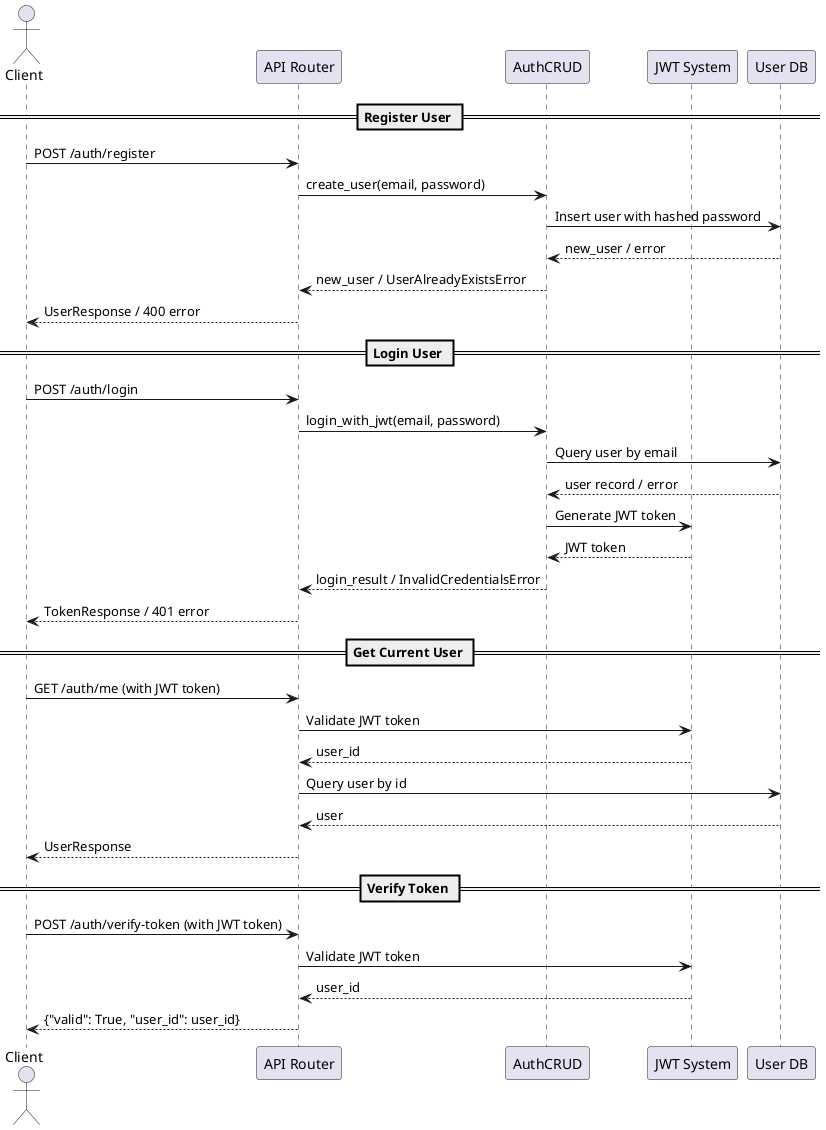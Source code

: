@startuml
' Set the diagram type to sequence at the top—this avoids ambiguity

actor Client
participant "API Router" as API
participant "AuthCRUD"
participant "JWT System"
participant "User DB"

== Register User ==
Client -> API: POST /auth/register
API -> AuthCRUD: create_user(email, password)
AuthCRUD -> "User DB": Insert user with hashed password
"User DB" --> AuthCRUD: new_user / error
AuthCRUD --> API: new_user / UserAlreadyExistsError
API --> Client: UserResponse / 400 error

== Login User ==
Client -> API: POST /auth/login
API -> AuthCRUD: login_with_jwt(email, password)
AuthCRUD -> "User DB": Query user by email
"User DB" --> AuthCRUD: user record / error
AuthCRUD -> "JWT System": Generate JWT token
"JWT System" --> AuthCRUD: JWT token
AuthCRUD --> API: login_result / InvalidCredentialsError
API --> Client: TokenResponse / 401 error

== Get Current User ==
Client -> API: GET /auth/me (with JWT token)
API -> "JWT System": Validate JWT token
"JWT System" --> API: user_id
API -> "User DB": Query user by id
"User DB" --> API: user
API --> Client: UserResponse

== Verify Token ==
Client -> API: POST /auth/verify-token (with JWT token)
API -> "JWT System": Validate JWT token
"JWT System" --> API: user_id
API --> Client: {"valid": True, "user_id": user_id}

@enduml
